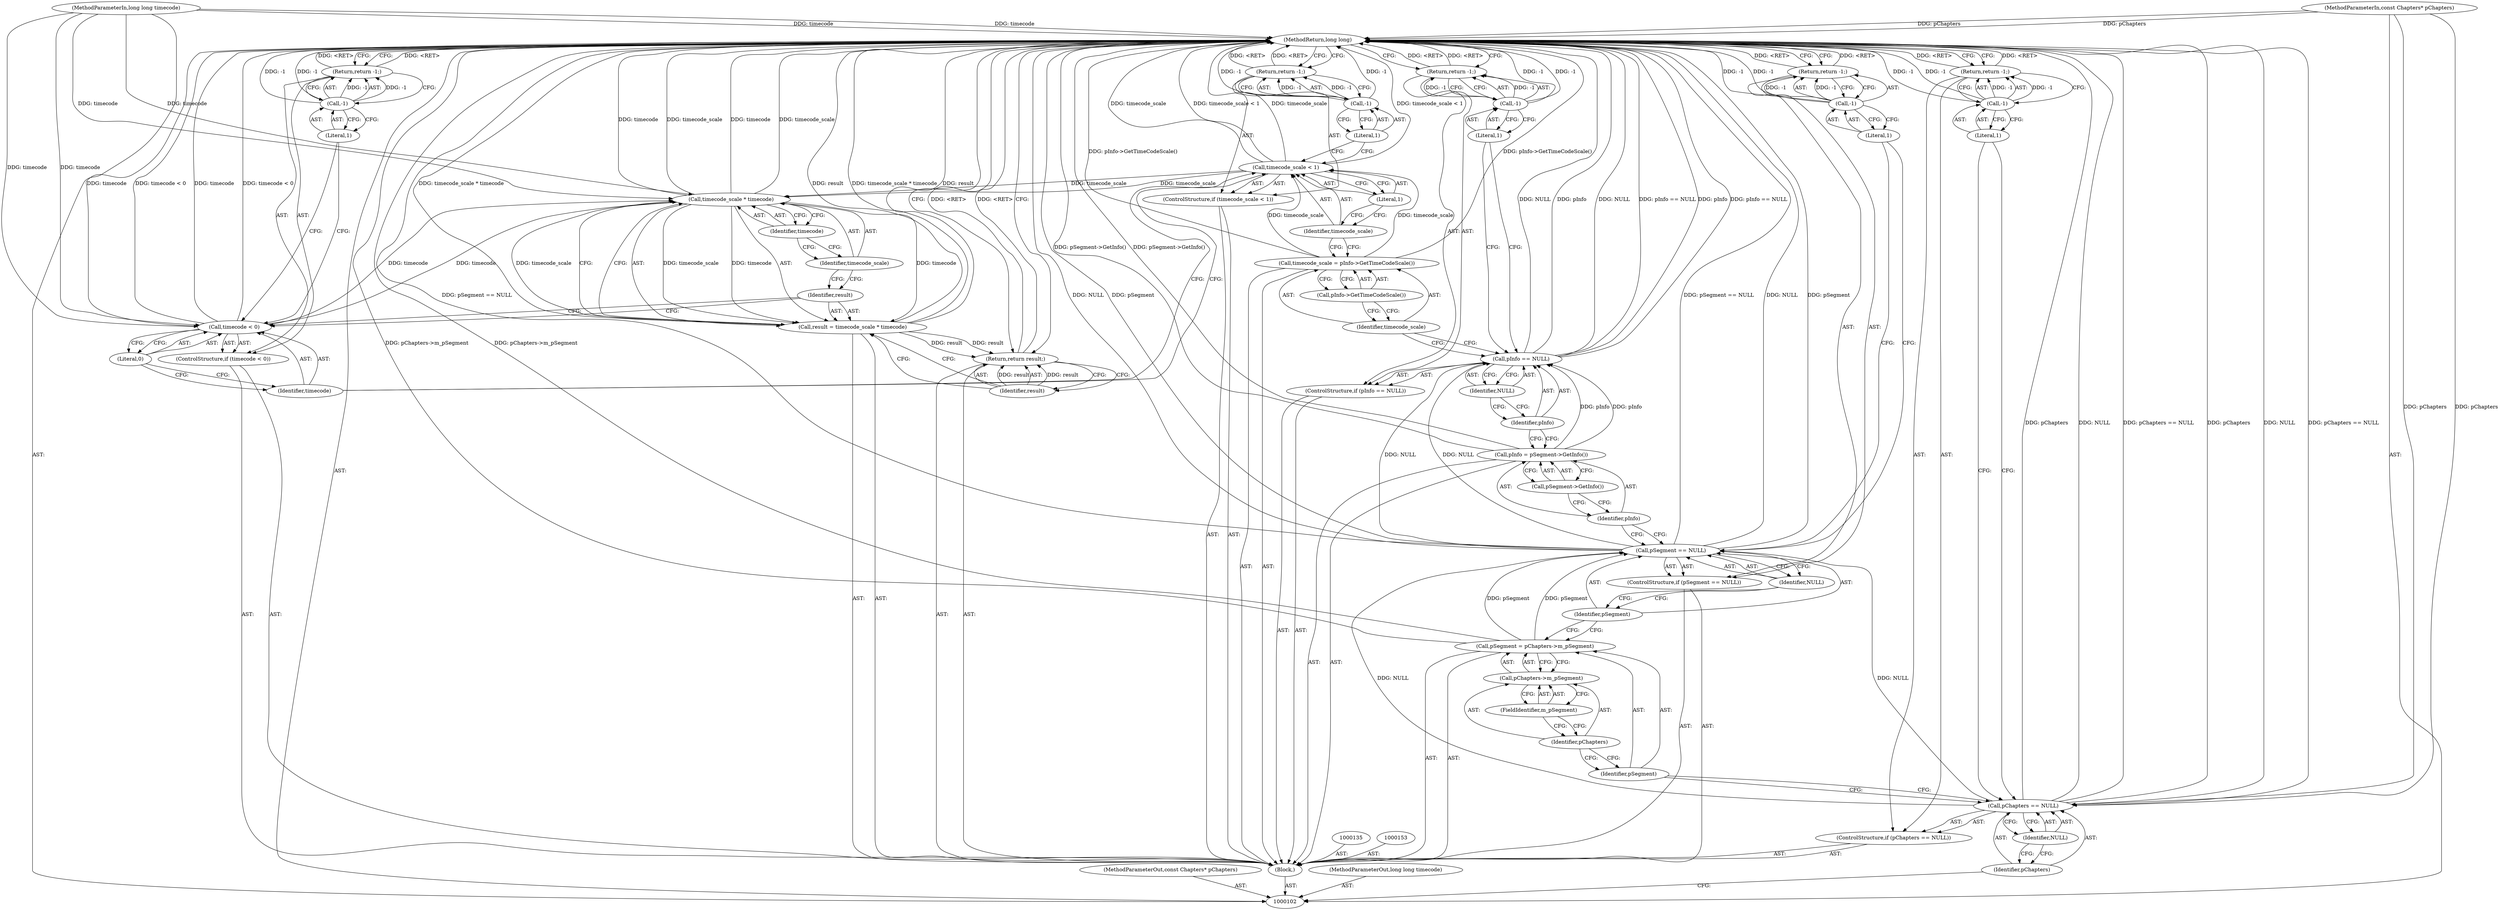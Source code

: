 digraph "1_Android_04839626ed859623901ebd3a5fd483982186b59d_123" {
"1000161" [label="(MethodReturn,long long)"];
"1000125" [label="(Call,pInfo = pSegment->GetInfo())"];
"1000126" [label="(Identifier,pInfo)"];
"1000127" [label="(Call,pSegment->GetInfo())"];
"1000131" [label="(Identifier,NULL)"];
"1000128" [label="(ControlStructure,if (pInfo == NULL))"];
"1000129" [label="(Call,pInfo == NULL)"];
"1000130" [label="(Identifier,pInfo)"];
"1000133" [label="(Call,-1)"];
"1000134" [label="(Literal,1)"];
"1000132" [label="(Return,return -1;)"];
"1000136" [label="(Call,timecode_scale = pInfo->GetTimeCodeScale())"];
"1000137" [label="(Identifier,timecode_scale)"];
"1000138" [label="(Call,pInfo->GetTimeCodeScale())"];
"1000142" [label="(Literal,1)"];
"1000139" [label="(ControlStructure,if (timecode_scale < 1))"];
"1000140" [label="(Call,timecode_scale < 1)"];
"1000141" [label="(Identifier,timecode_scale)"];
"1000144" [label="(Call,-1)"];
"1000145" [label="(Literal,1)"];
"1000143" [label="(Return,return -1;)"];
"1000149" [label="(Literal,0)"];
"1000146" [label="(ControlStructure,if (timecode < 0))"];
"1000147" [label="(Call,timecode < 0)"];
"1000148" [label="(Identifier,timecode)"];
"1000151" [label="(Call,-1)"];
"1000152" [label="(Literal,1)"];
"1000150" [label="(Return,return -1;)"];
"1000154" [label="(Call,result = timecode_scale * timecode)"];
"1000155" [label="(Identifier,result)"];
"1000156" [label="(Call,timecode_scale * timecode)"];
"1000157" [label="(Identifier,timecode_scale)"];
"1000158" [label="(Identifier,timecode)"];
"1000160" [label="(Identifier,result)"];
"1000159" [label="(Return,return result;)"];
"1000103" [label="(MethodParameterIn,const Chapters* pChapters)"];
"1000204" [label="(MethodParameterOut,const Chapters* pChapters)"];
"1000104" [label="(MethodParameterIn,long long timecode)"];
"1000205" [label="(MethodParameterOut,long long timecode)"];
"1000105" [label="(Block,)"];
"1000109" [label="(Identifier,NULL)"];
"1000106" [label="(ControlStructure,if (pChapters == NULL))"];
"1000107" [label="(Call,pChapters == NULL)"];
"1000108" [label="(Identifier,pChapters)"];
"1000111" [label="(Call,-1)"];
"1000112" [label="(Literal,1)"];
"1000110" [label="(Return,return -1;)"];
"1000113" [label="(Call,pSegment = pChapters->m_pSegment)"];
"1000114" [label="(Identifier,pSegment)"];
"1000115" [label="(Call,pChapters->m_pSegment)"];
"1000116" [label="(Identifier,pChapters)"];
"1000117" [label="(FieldIdentifier,m_pSegment)"];
"1000121" [label="(Identifier,NULL)"];
"1000118" [label="(ControlStructure,if (pSegment == NULL))"];
"1000119" [label="(Call,pSegment == NULL)"];
"1000120" [label="(Identifier,pSegment)"];
"1000123" [label="(Call,-1)"];
"1000124" [label="(Literal,1)"];
"1000122" [label="(Return,return -1;)"];
"1000161" -> "1000102"  [label="AST: "];
"1000161" -> "1000110"  [label="CFG: "];
"1000161" -> "1000122"  [label="CFG: "];
"1000161" -> "1000132"  [label="CFG: "];
"1000161" -> "1000143"  [label="CFG: "];
"1000161" -> "1000150"  [label="CFG: "];
"1000161" -> "1000159"  [label="CFG: "];
"1000122" -> "1000161"  [label="DDG: <RET>"];
"1000129" -> "1000161"  [label="DDG: pInfo"];
"1000129" -> "1000161"  [label="DDG: NULL"];
"1000129" -> "1000161"  [label="DDG: pInfo == NULL"];
"1000107" -> "1000161"  [label="DDG: pChapters"];
"1000107" -> "1000161"  [label="DDG: NULL"];
"1000107" -> "1000161"  [label="DDG: pChapters == NULL"];
"1000156" -> "1000161"  [label="DDG: timecode_scale"];
"1000156" -> "1000161"  [label="DDG: timecode"];
"1000104" -> "1000161"  [label="DDG: timecode"];
"1000140" -> "1000161"  [label="DDG: timecode_scale < 1"];
"1000140" -> "1000161"  [label="DDG: timecode_scale"];
"1000147" -> "1000161"  [label="DDG: timecode"];
"1000147" -> "1000161"  [label="DDG: timecode < 0"];
"1000125" -> "1000161"  [label="DDG: pSegment->GetInfo()"];
"1000133" -> "1000161"  [label="DDG: -1"];
"1000119" -> "1000161"  [label="DDG: pSegment == NULL"];
"1000119" -> "1000161"  [label="DDG: NULL"];
"1000119" -> "1000161"  [label="DDG: pSegment"];
"1000151" -> "1000161"  [label="DDG: -1"];
"1000123" -> "1000161"  [label="DDG: -1"];
"1000154" -> "1000161"  [label="DDG: result"];
"1000154" -> "1000161"  [label="DDG: timecode_scale * timecode"];
"1000144" -> "1000161"  [label="DDG: -1"];
"1000103" -> "1000161"  [label="DDG: pChapters"];
"1000113" -> "1000161"  [label="DDG: pChapters->m_pSegment"];
"1000136" -> "1000161"  [label="DDG: pInfo->GetTimeCodeScale()"];
"1000111" -> "1000161"  [label="DDG: -1"];
"1000132" -> "1000161"  [label="DDG: <RET>"];
"1000143" -> "1000161"  [label="DDG: <RET>"];
"1000110" -> "1000161"  [label="DDG: <RET>"];
"1000159" -> "1000161"  [label="DDG: <RET>"];
"1000150" -> "1000161"  [label="DDG: <RET>"];
"1000125" -> "1000105"  [label="AST: "];
"1000125" -> "1000127"  [label="CFG: "];
"1000126" -> "1000125"  [label="AST: "];
"1000127" -> "1000125"  [label="AST: "];
"1000130" -> "1000125"  [label="CFG: "];
"1000125" -> "1000161"  [label="DDG: pSegment->GetInfo()"];
"1000125" -> "1000129"  [label="DDG: pInfo"];
"1000126" -> "1000125"  [label="AST: "];
"1000126" -> "1000119"  [label="CFG: "];
"1000127" -> "1000126"  [label="CFG: "];
"1000127" -> "1000125"  [label="AST: "];
"1000127" -> "1000126"  [label="CFG: "];
"1000125" -> "1000127"  [label="CFG: "];
"1000131" -> "1000129"  [label="AST: "];
"1000131" -> "1000130"  [label="CFG: "];
"1000129" -> "1000131"  [label="CFG: "];
"1000128" -> "1000105"  [label="AST: "];
"1000129" -> "1000128"  [label="AST: "];
"1000132" -> "1000128"  [label="AST: "];
"1000129" -> "1000128"  [label="AST: "];
"1000129" -> "1000131"  [label="CFG: "];
"1000130" -> "1000129"  [label="AST: "];
"1000131" -> "1000129"  [label="AST: "];
"1000134" -> "1000129"  [label="CFG: "];
"1000137" -> "1000129"  [label="CFG: "];
"1000129" -> "1000161"  [label="DDG: pInfo"];
"1000129" -> "1000161"  [label="DDG: NULL"];
"1000129" -> "1000161"  [label="DDG: pInfo == NULL"];
"1000125" -> "1000129"  [label="DDG: pInfo"];
"1000119" -> "1000129"  [label="DDG: NULL"];
"1000130" -> "1000129"  [label="AST: "];
"1000130" -> "1000125"  [label="CFG: "];
"1000131" -> "1000130"  [label="CFG: "];
"1000133" -> "1000132"  [label="AST: "];
"1000133" -> "1000134"  [label="CFG: "];
"1000134" -> "1000133"  [label="AST: "];
"1000132" -> "1000133"  [label="CFG: "];
"1000133" -> "1000161"  [label="DDG: -1"];
"1000133" -> "1000132"  [label="DDG: -1"];
"1000134" -> "1000133"  [label="AST: "];
"1000134" -> "1000129"  [label="CFG: "];
"1000133" -> "1000134"  [label="CFG: "];
"1000132" -> "1000128"  [label="AST: "];
"1000132" -> "1000133"  [label="CFG: "];
"1000133" -> "1000132"  [label="AST: "];
"1000161" -> "1000132"  [label="CFG: "];
"1000132" -> "1000161"  [label="DDG: <RET>"];
"1000133" -> "1000132"  [label="DDG: -1"];
"1000136" -> "1000105"  [label="AST: "];
"1000136" -> "1000138"  [label="CFG: "];
"1000137" -> "1000136"  [label="AST: "];
"1000138" -> "1000136"  [label="AST: "];
"1000141" -> "1000136"  [label="CFG: "];
"1000136" -> "1000161"  [label="DDG: pInfo->GetTimeCodeScale()"];
"1000136" -> "1000140"  [label="DDG: timecode_scale"];
"1000137" -> "1000136"  [label="AST: "];
"1000137" -> "1000129"  [label="CFG: "];
"1000138" -> "1000137"  [label="CFG: "];
"1000138" -> "1000136"  [label="AST: "];
"1000138" -> "1000137"  [label="CFG: "];
"1000136" -> "1000138"  [label="CFG: "];
"1000142" -> "1000140"  [label="AST: "];
"1000142" -> "1000141"  [label="CFG: "];
"1000140" -> "1000142"  [label="CFG: "];
"1000139" -> "1000105"  [label="AST: "];
"1000140" -> "1000139"  [label="AST: "];
"1000143" -> "1000139"  [label="AST: "];
"1000140" -> "1000139"  [label="AST: "];
"1000140" -> "1000142"  [label="CFG: "];
"1000141" -> "1000140"  [label="AST: "];
"1000142" -> "1000140"  [label="AST: "];
"1000145" -> "1000140"  [label="CFG: "];
"1000148" -> "1000140"  [label="CFG: "];
"1000140" -> "1000161"  [label="DDG: timecode_scale < 1"];
"1000140" -> "1000161"  [label="DDG: timecode_scale"];
"1000136" -> "1000140"  [label="DDG: timecode_scale"];
"1000140" -> "1000156"  [label="DDG: timecode_scale"];
"1000141" -> "1000140"  [label="AST: "];
"1000141" -> "1000136"  [label="CFG: "];
"1000142" -> "1000141"  [label="CFG: "];
"1000144" -> "1000143"  [label="AST: "];
"1000144" -> "1000145"  [label="CFG: "];
"1000145" -> "1000144"  [label="AST: "];
"1000143" -> "1000144"  [label="CFG: "];
"1000144" -> "1000161"  [label="DDG: -1"];
"1000144" -> "1000143"  [label="DDG: -1"];
"1000145" -> "1000144"  [label="AST: "];
"1000145" -> "1000140"  [label="CFG: "];
"1000144" -> "1000145"  [label="CFG: "];
"1000143" -> "1000139"  [label="AST: "];
"1000143" -> "1000144"  [label="CFG: "];
"1000144" -> "1000143"  [label="AST: "];
"1000161" -> "1000143"  [label="CFG: "];
"1000143" -> "1000161"  [label="DDG: <RET>"];
"1000144" -> "1000143"  [label="DDG: -1"];
"1000149" -> "1000147"  [label="AST: "];
"1000149" -> "1000148"  [label="CFG: "];
"1000147" -> "1000149"  [label="CFG: "];
"1000146" -> "1000105"  [label="AST: "];
"1000147" -> "1000146"  [label="AST: "];
"1000150" -> "1000146"  [label="AST: "];
"1000147" -> "1000146"  [label="AST: "];
"1000147" -> "1000149"  [label="CFG: "];
"1000148" -> "1000147"  [label="AST: "];
"1000149" -> "1000147"  [label="AST: "];
"1000152" -> "1000147"  [label="CFG: "];
"1000155" -> "1000147"  [label="CFG: "];
"1000147" -> "1000161"  [label="DDG: timecode"];
"1000147" -> "1000161"  [label="DDG: timecode < 0"];
"1000104" -> "1000147"  [label="DDG: timecode"];
"1000147" -> "1000156"  [label="DDG: timecode"];
"1000148" -> "1000147"  [label="AST: "];
"1000148" -> "1000140"  [label="CFG: "];
"1000149" -> "1000148"  [label="CFG: "];
"1000151" -> "1000150"  [label="AST: "];
"1000151" -> "1000152"  [label="CFG: "];
"1000152" -> "1000151"  [label="AST: "];
"1000150" -> "1000151"  [label="CFG: "];
"1000151" -> "1000161"  [label="DDG: -1"];
"1000151" -> "1000150"  [label="DDG: -1"];
"1000152" -> "1000151"  [label="AST: "];
"1000152" -> "1000147"  [label="CFG: "];
"1000151" -> "1000152"  [label="CFG: "];
"1000150" -> "1000146"  [label="AST: "];
"1000150" -> "1000151"  [label="CFG: "];
"1000151" -> "1000150"  [label="AST: "];
"1000161" -> "1000150"  [label="CFG: "];
"1000150" -> "1000161"  [label="DDG: <RET>"];
"1000151" -> "1000150"  [label="DDG: -1"];
"1000154" -> "1000105"  [label="AST: "];
"1000154" -> "1000156"  [label="CFG: "];
"1000155" -> "1000154"  [label="AST: "];
"1000156" -> "1000154"  [label="AST: "];
"1000160" -> "1000154"  [label="CFG: "];
"1000154" -> "1000161"  [label="DDG: result"];
"1000154" -> "1000161"  [label="DDG: timecode_scale * timecode"];
"1000156" -> "1000154"  [label="DDG: timecode_scale"];
"1000156" -> "1000154"  [label="DDG: timecode"];
"1000154" -> "1000159"  [label="DDG: result"];
"1000155" -> "1000154"  [label="AST: "];
"1000155" -> "1000147"  [label="CFG: "];
"1000157" -> "1000155"  [label="CFG: "];
"1000156" -> "1000154"  [label="AST: "];
"1000156" -> "1000158"  [label="CFG: "];
"1000157" -> "1000156"  [label="AST: "];
"1000158" -> "1000156"  [label="AST: "];
"1000154" -> "1000156"  [label="CFG: "];
"1000156" -> "1000161"  [label="DDG: timecode_scale"];
"1000156" -> "1000161"  [label="DDG: timecode"];
"1000156" -> "1000154"  [label="DDG: timecode_scale"];
"1000156" -> "1000154"  [label="DDG: timecode"];
"1000140" -> "1000156"  [label="DDG: timecode_scale"];
"1000147" -> "1000156"  [label="DDG: timecode"];
"1000104" -> "1000156"  [label="DDG: timecode"];
"1000157" -> "1000156"  [label="AST: "];
"1000157" -> "1000155"  [label="CFG: "];
"1000158" -> "1000157"  [label="CFG: "];
"1000158" -> "1000156"  [label="AST: "];
"1000158" -> "1000157"  [label="CFG: "];
"1000156" -> "1000158"  [label="CFG: "];
"1000160" -> "1000159"  [label="AST: "];
"1000160" -> "1000154"  [label="CFG: "];
"1000159" -> "1000160"  [label="CFG: "];
"1000160" -> "1000159"  [label="DDG: result"];
"1000159" -> "1000105"  [label="AST: "];
"1000159" -> "1000160"  [label="CFG: "];
"1000160" -> "1000159"  [label="AST: "];
"1000161" -> "1000159"  [label="CFG: "];
"1000159" -> "1000161"  [label="DDG: <RET>"];
"1000160" -> "1000159"  [label="DDG: result"];
"1000154" -> "1000159"  [label="DDG: result"];
"1000103" -> "1000102"  [label="AST: "];
"1000103" -> "1000161"  [label="DDG: pChapters"];
"1000103" -> "1000107"  [label="DDG: pChapters"];
"1000204" -> "1000102"  [label="AST: "];
"1000104" -> "1000102"  [label="AST: "];
"1000104" -> "1000161"  [label="DDG: timecode"];
"1000104" -> "1000147"  [label="DDG: timecode"];
"1000104" -> "1000156"  [label="DDG: timecode"];
"1000205" -> "1000102"  [label="AST: "];
"1000105" -> "1000102"  [label="AST: "];
"1000106" -> "1000105"  [label="AST: "];
"1000113" -> "1000105"  [label="AST: "];
"1000118" -> "1000105"  [label="AST: "];
"1000125" -> "1000105"  [label="AST: "];
"1000128" -> "1000105"  [label="AST: "];
"1000135" -> "1000105"  [label="AST: "];
"1000136" -> "1000105"  [label="AST: "];
"1000139" -> "1000105"  [label="AST: "];
"1000146" -> "1000105"  [label="AST: "];
"1000153" -> "1000105"  [label="AST: "];
"1000154" -> "1000105"  [label="AST: "];
"1000159" -> "1000105"  [label="AST: "];
"1000109" -> "1000107"  [label="AST: "];
"1000109" -> "1000108"  [label="CFG: "];
"1000107" -> "1000109"  [label="CFG: "];
"1000106" -> "1000105"  [label="AST: "];
"1000107" -> "1000106"  [label="AST: "];
"1000110" -> "1000106"  [label="AST: "];
"1000107" -> "1000106"  [label="AST: "];
"1000107" -> "1000109"  [label="CFG: "];
"1000108" -> "1000107"  [label="AST: "];
"1000109" -> "1000107"  [label="AST: "];
"1000112" -> "1000107"  [label="CFG: "];
"1000114" -> "1000107"  [label="CFG: "];
"1000107" -> "1000161"  [label="DDG: pChapters"];
"1000107" -> "1000161"  [label="DDG: NULL"];
"1000107" -> "1000161"  [label="DDG: pChapters == NULL"];
"1000103" -> "1000107"  [label="DDG: pChapters"];
"1000107" -> "1000119"  [label="DDG: NULL"];
"1000108" -> "1000107"  [label="AST: "];
"1000108" -> "1000102"  [label="CFG: "];
"1000109" -> "1000108"  [label="CFG: "];
"1000111" -> "1000110"  [label="AST: "];
"1000111" -> "1000112"  [label="CFG: "];
"1000112" -> "1000111"  [label="AST: "];
"1000110" -> "1000111"  [label="CFG: "];
"1000111" -> "1000161"  [label="DDG: -1"];
"1000111" -> "1000110"  [label="DDG: -1"];
"1000112" -> "1000111"  [label="AST: "];
"1000112" -> "1000107"  [label="CFG: "];
"1000111" -> "1000112"  [label="CFG: "];
"1000110" -> "1000106"  [label="AST: "];
"1000110" -> "1000111"  [label="CFG: "];
"1000111" -> "1000110"  [label="AST: "];
"1000161" -> "1000110"  [label="CFG: "];
"1000110" -> "1000161"  [label="DDG: <RET>"];
"1000111" -> "1000110"  [label="DDG: -1"];
"1000113" -> "1000105"  [label="AST: "];
"1000113" -> "1000115"  [label="CFG: "];
"1000114" -> "1000113"  [label="AST: "];
"1000115" -> "1000113"  [label="AST: "];
"1000120" -> "1000113"  [label="CFG: "];
"1000113" -> "1000161"  [label="DDG: pChapters->m_pSegment"];
"1000113" -> "1000119"  [label="DDG: pSegment"];
"1000114" -> "1000113"  [label="AST: "];
"1000114" -> "1000107"  [label="CFG: "];
"1000116" -> "1000114"  [label="CFG: "];
"1000115" -> "1000113"  [label="AST: "];
"1000115" -> "1000117"  [label="CFG: "];
"1000116" -> "1000115"  [label="AST: "];
"1000117" -> "1000115"  [label="AST: "];
"1000113" -> "1000115"  [label="CFG: "];
"1000116" -> "1000115"  [label="AST: "];
"1000116" -> "1000114"  [label="CFG: "];
"1000117" -> "1000116"  [label="CFG: "];
"1000117" -> "1000115"  [label="AST: "];
"1000117" -> "1000116"  [label="CFG: "];
"1000115" -> "1000117"  [label="CFG: "];
"1000121" -> "1000119"  [label="AST: "];
"1000121" -> "1000120"  [label="CFG: "];
"1000119" -> "1000121"  [label="CFG: "];
"1000118" -> "1000105"  [label="AST: "];
"1000119" -> "1000118"  [label="AST: "];
"1000122" -> "1000118"  [label="AST: "];
"1000119" -> "1000118"  [label="AST: "];
"1000119" -> "1000121"  [label="CFG: "];
"1000120" -> "1000119"  [label="AST: "];
"1000121" -> "1000119"  [label="AST: "];
"1000124" -> "1000119"  [label="CFG: "];
"1000126" -> "1000119"  [label="CFG: "];
"1000119" -> "1000161"  [label="DDG: pSegment == NULL"];
"1000119" -> "1000161"  [label="DDG: NULL"];
"1000119" -> "1000161"  [label="DDG: pSegment"];
"1000113" -> "1000119"  [label="DDG: pSegment"];
"1000107" -> "1000119"  [label="DDG: NULL"];
"1000119" -> "1000129"  [label="DDG: NULL"];
"1000120" -> "1000119"  [label="AST: "];
"1000120" -> "1000113"  [label="CFG: "];
"1000121" -> "1000120"  [label="CFG: "];
"1000123" -> "1000122"  [label="AST: "];
"1000123" -> "1000124"  [label="CFG: "];
"1000124" -> "1000123"  [label="AST: "];
"1000122" -> "1000123"  [label="CFG: "];
"1000123" -> "1000161"  [label="DDG: -1"];
"1000123" -> "1000122"  [label="DDG: -1"];
"1000124" -> "1000123"  [label="AST: "];
"1000124" -> "1000119"  [label="CFG: "];
"1000123" -> "1000124"  [label="CFG: "];
"1000122" -> "1000118"  [label="AST: "];
"1000122" -> "1000123"  [label="CFG: "];
"1000123" -> "1000122"  [label="AST: "];
"1000161" -> "1000122"  [label="CFG: "];
"1000122" -> "1000161"  [label="DDG: <RET>"];
"1000123" -> "1000122"  [label="DDG: -1"];
}
